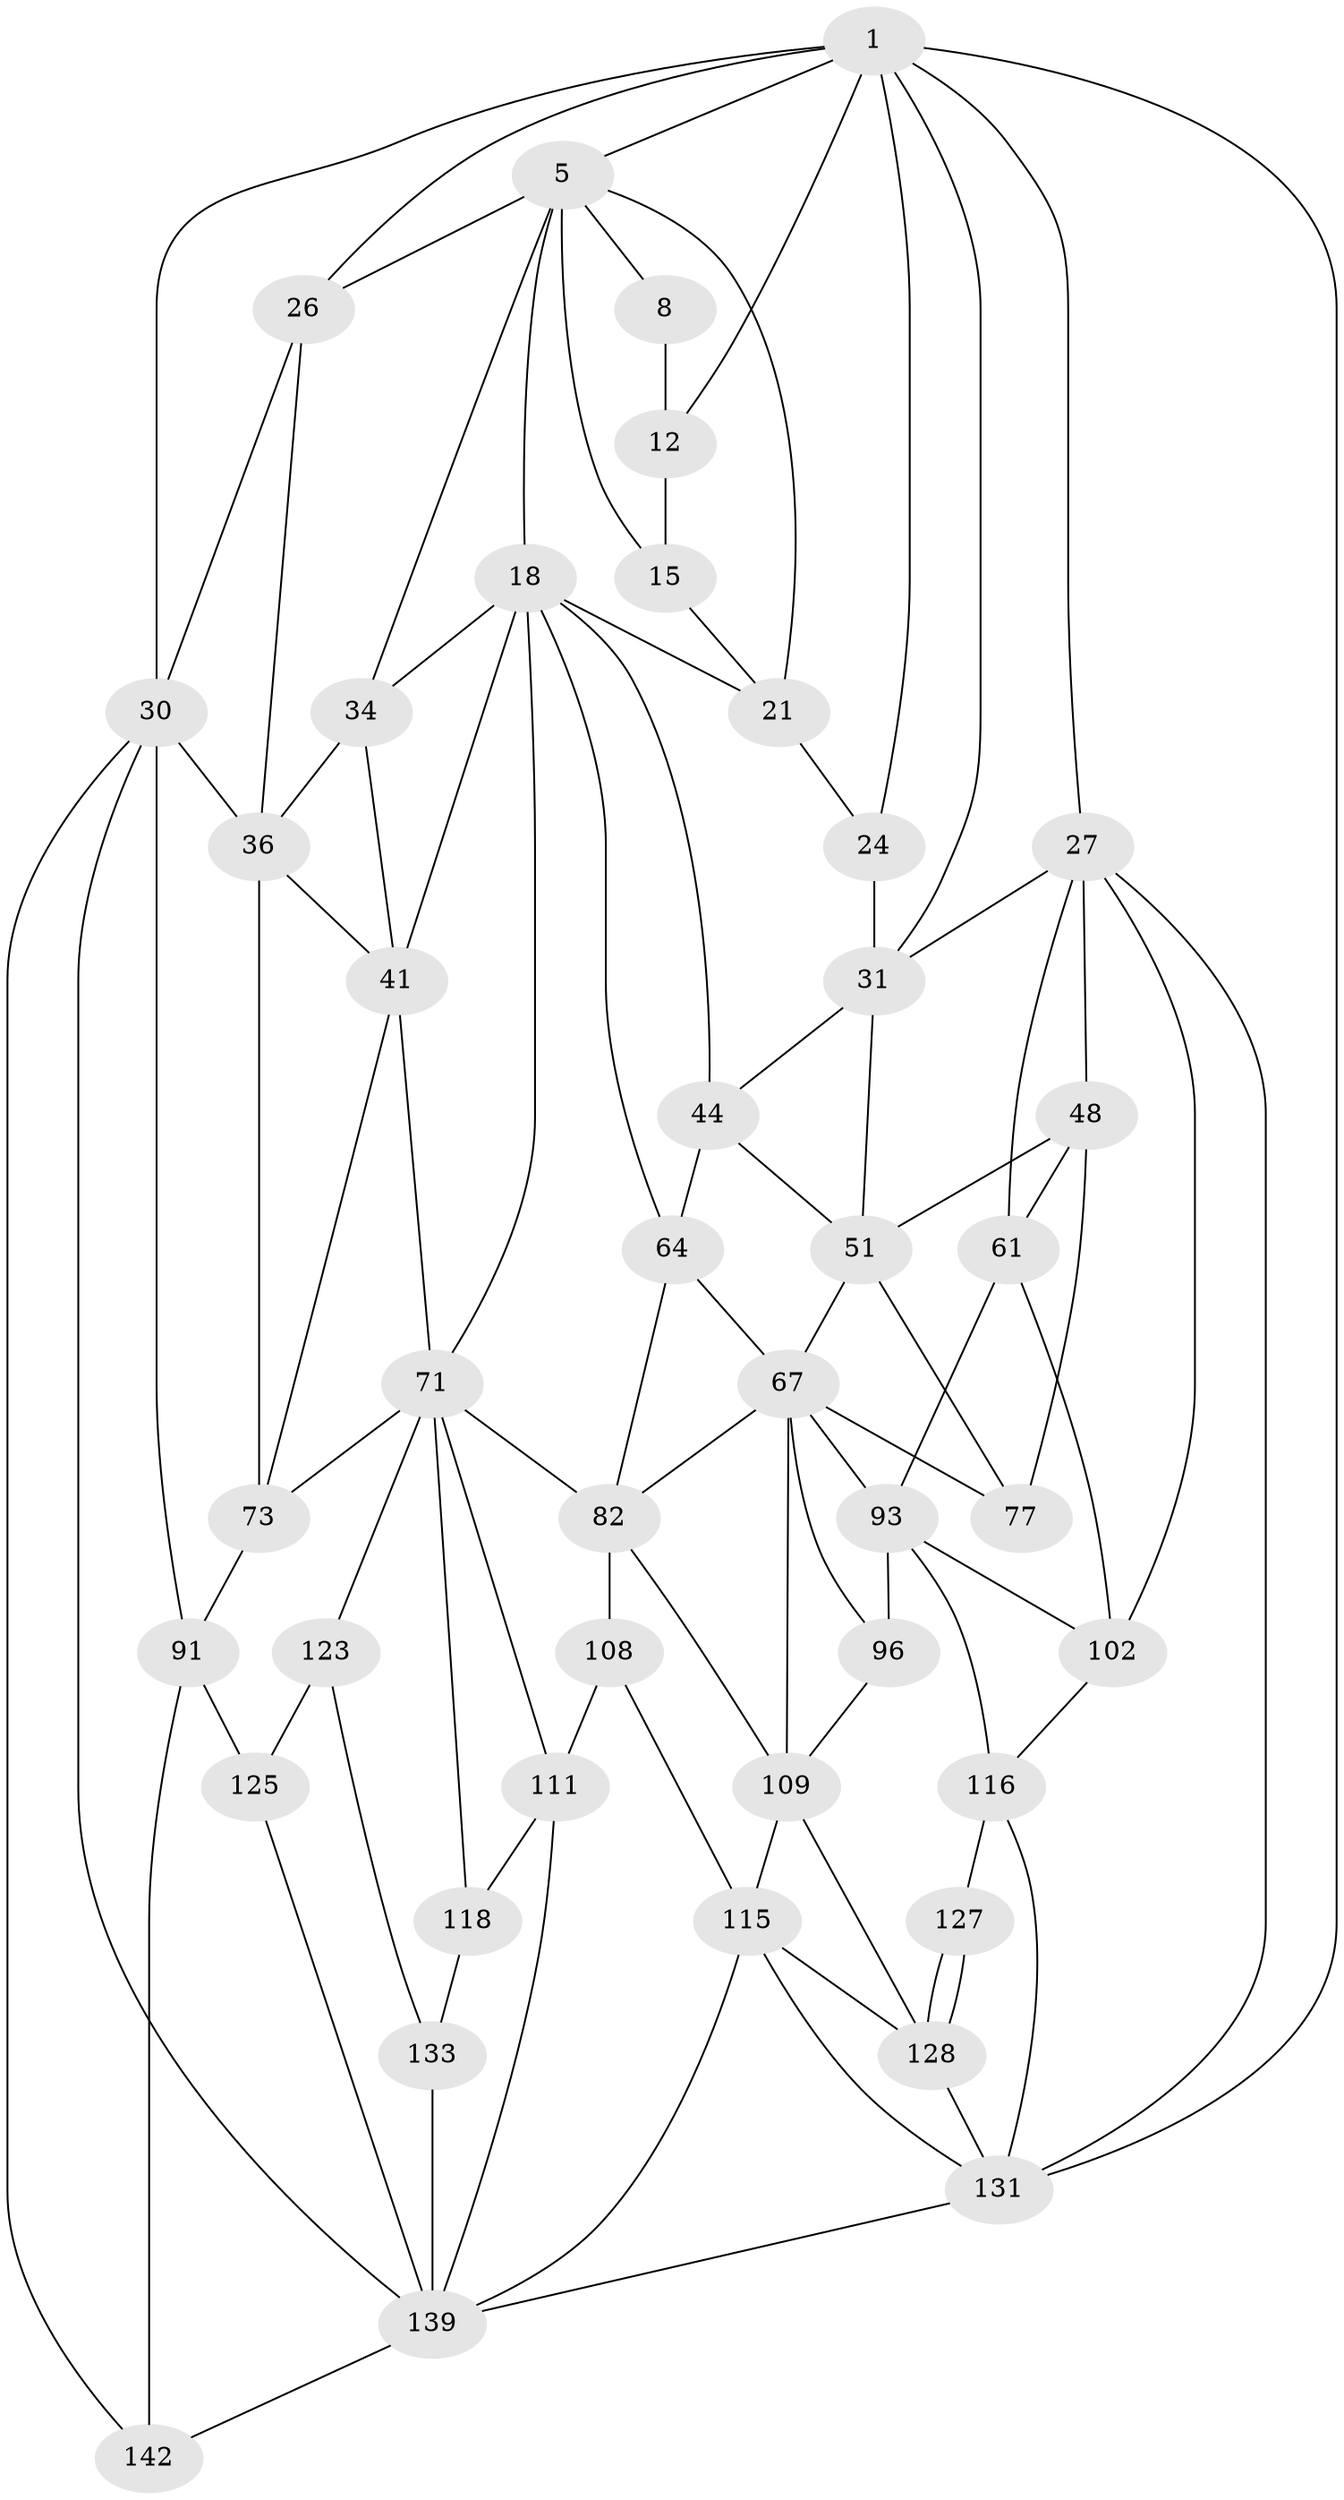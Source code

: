 // original degree distribution, {3: 0.027586206896551724, 6: 0.2206896551724138, 4: 0.21379310344827587, 5: 0.5379310344827586}
// Generated by graph-tools (version 1.1) at 2025/21/03/04/25 18:21:14]
// undirected, 43 vertices, 96 edges
graph export_dot {
graph [start="1"]
  node [color=gray90,style=filled];
  1 [pos="+0.816559060967619+0",super="+2+9"];
  5 [pos="+0.43474652976213685+0",super="+20+6"];
  8 [pos="+0.8157954793755419+0",super="+13"];
  12 [pos="+0.8655156411608721+0.1415312418386892",super="+14"];
  15 [pos="+0.7908524092235427+0.13324989305418752"];
  18 [pos="+0.45371710512528135+0.22560594253446137",super="+19+39"];
  21 [pos="+0.6338433255371256+0.17143412271600855",super="+22+23"];
  24 [pos="+0.7685548584754519+0.2584636330786659"];
  26 [pos="+0.17369446039849779+0.12366093683138055",super="+29"];
  27 [pos="+1+0.17704830001615204",super="+33+28"];
  30 [pos="+0+0",super="+53"];
  31 [pos="+0.8855213902146828+0.31759576325047195",super="+32"];
  34 [pos="+0.30925961790678397+0.27280668227422805",super="+35"];
  36 [pos="+0.14397054628540015+0.31871374166002403",super="+37+55"];
  41 [pos="+0.39723253075285525+0.4064120792587207",super="+47"];
  44 [pos="+0.7121485393451528+0.36962769954136016",super="+63+45"];
  48 [pos="+0.9782422330169048+0.5096563359234758",super="+49"];
  51 [pos="+0.8491957186135602+0.5013471508345886",super="+52+74"];
  61 [pos="+1+0.5527793131646083",super="+105+62"];
  64 [pos="+0.5789736250252335+0.5052343976021784",super="+69"];
  67 [pos="+0.7199339792743966+0.530400997445287",super="+68+75"];
  71 [pos="+0.4007675512113158+0.6436898988358863",super="+84"];
  73 [pos="+0.17388331759698852+0.6187050476452651",super="+90"];
  77 [pos="+0.8268938805595776+0.6298390459675299",super="+78"];
  82 [pos="+0.5612926844974135+0.5968307808719105",super="+83+88"];
  91 [pos="+0.09189385454314054+0.704837575205591",super="+121"];
  93 [pos="+0.8503030584368064+0.7142192693492747",super="+94+113"];
  96 [pos="+0.7111067681924433+0.7956636444092725"];
  102 [pos="+0.9690259095954713+0.7418492730082392",super="+106+103"];
  108 [pos="+0.48763058007434534+0.7203626131161647",super="+110"];
  109 [pos="+0.6135352733941392+0.7367127408015798",super="+114"];
  111 [pos="+0.46567780092385336+0.8655006046408668",super="+136"];
  115 [pos="+0.5282434272666701+0.8627800991299724",super="+135"];
  116 [pos="+0.8843998856806583+0.7918442036665347",super="+117+134"];
  118 [pos="+0.3416952997305818+0.8595779302951273",super="+132"];
  123 [pos="+0.25565657605319175+0.8243518707253216",super="+124"];
  125 [pos="+0.14448931418458852+0.9022591994340718"];
  127 [pos="+0.7524679997289199+0.8729509406474858"];
  128 [pos="+0.7295983792752373+0.9053754906871317",super="+129"];
  131 [pos="+1+1",super="+140"];
  133 [pos="+0.2794737849682211+0.9201727266975318"];
  139 [pos="+0.4101468267125668+1",super="+143"];
  142 [pos="+0.008116806444007037+0.8946563293066144"];
  1 -- 131;
  1 -- 5;
  1 -- 26;
  1 -- 30 [weight=2];
  1 -- 24;
  1 -- 27 [weight=2];
  1 -- 12;
  1 -- 31;
  5 -- 26;
  5 -- 34;
  5 -- 18 [weight=2];
  5 -- 21 [weight=2];
  5 -- 8;
  5 -- 15;
  8 -- 12 [weight=2];
  12 -- 15;
  15 -- 21;
  18 -- 41 [weight=2];
  18 -- 34;
  18 -- 64;
  18 -- 21;
  18 -- 71;
  18 -- 44 [weight=2];
  21 -- 24;
  24 -- 31;
  26 -- 30;
  26 -- 36;
  27 -- 48;
  27 -- 31;
  27 -- 131;
  27 -- 61;
  27 -- 102;
  30 -- 36 [weight=2];
  30 -- 142;
  30 -- 91;
  30 -- 139;
  31 -- 51;
  31 -- 44;
  34 -- 36;
  34 -- 41;
  36 -- 73;
  36 -- 41;
  41 -- 73;
  41 -- 71;
  44 -- 64;
  44 -- 51;
  48 -- 61 [weight=2];
  48 -- 51;
  48 -- 77 [weight=2];
  51 -- 67 [weight=2];
  51 -- 77;
  61 -- 102;
  61 -- 93;
  64 -- 82;
  64 -- 67;
  67 -- 96;
  67 -- 77;
  67 -- 109;
  67 -- 82;
  67 -- 93;
  71 -- 82;
  71 -- 118 [weight=2];
  71 -- 73;
  71 -- 123 [weight=2];
  71 -- 111;
  73 -- 91 [weight=2];
  82 -- 108 [weight=2];
  82 -- 109;
  91 -- 125;
  91 -- 142;
  93 -- 96;
  93 -- 102;
  93 -- 116 [weight=2];
  96 -- 109;
  102 -- 116;
  108 -- 115;
  108 -- 111;
  109 -- 115;
  109 -- 128;
  111 -- 139;
  111 -- 118;
  115 -- 128 [weight=2];
  115 -- 131;
  115 -- 139;
  116 -- 127 [weight=2];
  116 -- 131;
  118 -- 133;
  123 -- 125;
  123 -- 133;
  125 -- 139;
  127 -- 128;
  127 -- 128;
  128 -- 131;
  131 -- 139;
  133 -- 139;
  139 -- 142;
}

